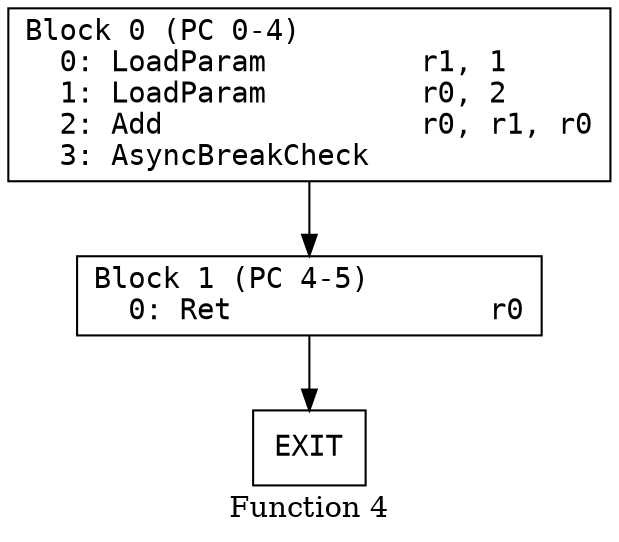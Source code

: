 // Function 4 from cjs-show-source
// Generated from data/cjs-show-source.dot

digraph {
  rankdir=TB;
  node [shape=box, fontname="monospace"];

  label = "Function 4";
  style = filled;
  color = lightgrey;

  f4_n0 [ label = "Block 0 (PC 0-4)\l  0: LoadParam         r1, 1\l  1: LoadParam         r0, 2\l  2: Add               r0, r1, r0\l  3: AsyncBreakCheck   \l" ]
  f4_n1 [ label = "Block 1 (PC 4-5)\l  0: Ret               r0\l" ]
  f4_n2 [ label = "EXIT" ]

  f4_n0 -> f4_n1
  f4_n1 -> f4_n2
}
